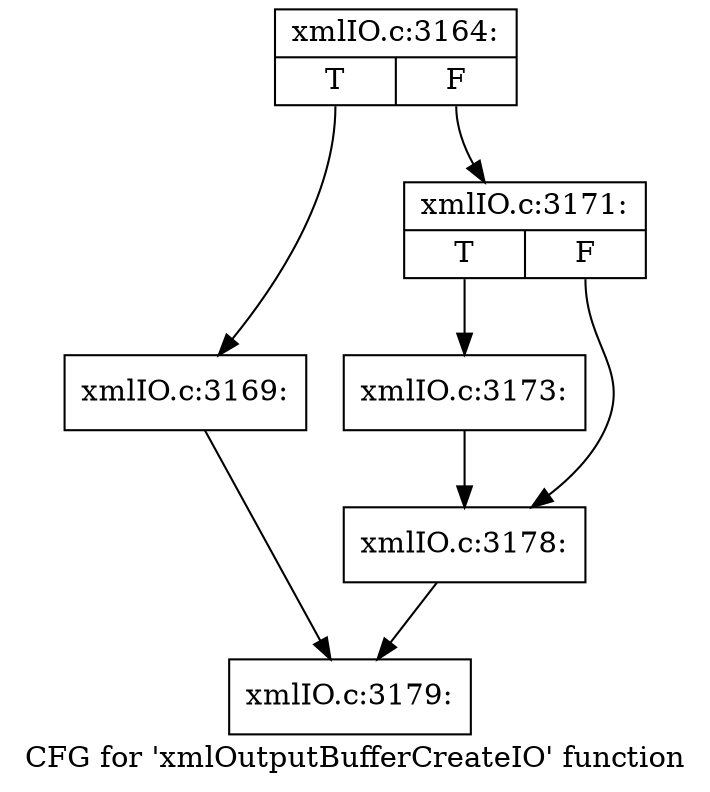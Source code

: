 digraph "CFG for 'xmlOutputBufferCreateIO' function" {
	label="CFG for 'xmlOutputBufferCreateIO' function";

	Node0x52e5f90 [shape=record,label="{xmlIO.c:3164:|{<s0>T|<s1>F}}"];
	Node0x52e5f90:s0 -> Node0x52eb840;
	Node0x52e5f90:s1 -> Node0x52eb890;
	Node0x52eb840 [shape=record,label="{xmlIO.c:3169:}"];
	Node0x52eb840 -> Node0x52e6530;
	Node0x52eb890 [shape=record,label="{xmlIO.c:3171:|{<s0>T|<s1>F}}"];
	Node0x52eb890:s0 -> Node0x52ebf20;
	Node0x52eb890:s1 -> Node0x52ebf70;
	Node0x52ebf20 [shape=record,label="{xmlIO.c:3173:}"];
	Node0x52ebf20 -> Node0x52ebf70;
	Node0x52ebf70 [shape=record,label="{xmlIO.c:3178:}"];
	Node0x52ebf70 -> Node0x52e6530;
	Node0x52e6530 [shape=record,label="{xmlIO.c:3179:}"];
}
